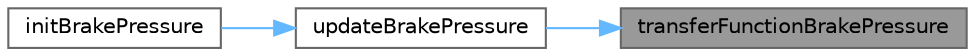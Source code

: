 digraph "transferFunctionBrakePressure"
{
 // LATEX_PDF_SIZE
  bgcolor="transparent";
  edge [fontname=Helvetica,fontsize=10,labelfontname=Helvetica,labelfontsize=10];
  node [fontname=Helvetica,fontsize=10,shape=box,height=0.2,width=0.4];
  rankdir="RL";
  Node1 [label="transferFunctionBrakePressure",height=0.2,width=0.4,color="gray40", fillcolor="grey60", style="filled", fontcolor="black",tooltip="Converts raw brake pressure data to a meaningful pressure value."];
  Node1 -> Node2 [dir="back",color="steelblue1",style="solid"];
  Node2 [label="updateBrakePressure",height=0.2,width=0.4,color="grey40", fillcolor="white", style="filled",URL="$BrakePressure_8c.html#a900d41fab896ec94686ed339f7ddd48b",tooltip="Updates the brake pressure data."];
  Node2 -> Node3 [dir="back",color="steelblue1",style="solid"];
  Node3 [label="initBrakePressure",height=0.2,width=0.4,color="grey40", fillcolor="white", style="filled",URL="$BrakePressure_8c.html#a6cc0bf29d38b4637cb6a0a36f0196a81",tooltip="Initializes the BrakePressure sensor with the given frequency and channel."];
}
